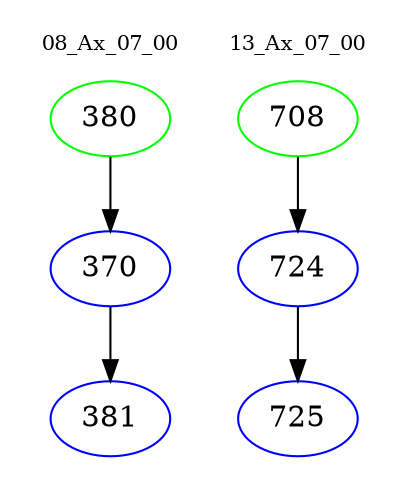 digraph{
subgraph cluster_0 {
color = white
label = "08_Ax_07_00";
fontsize=10;
T0_380 [label="380", color="green"]
T0_380 -> T0_370 [color="black"]
T0_370 [label="370", color="blue"]
T0_370 -> T0_381 [color="black"]
T0_381 [label="381", color="blue"]
}
subgraph cluster_1 {
color = white
label = "13_Ax_07_00";
fontsize=10;
T1_708 [label="708", color="green"]
T1_708 -> T1_724 [color="black"]
T1_724 [label="724", color="blue"]
T1_724 -> T1_725 [color="black"]
T1_725 [label="725", color="blue"]
}
}
